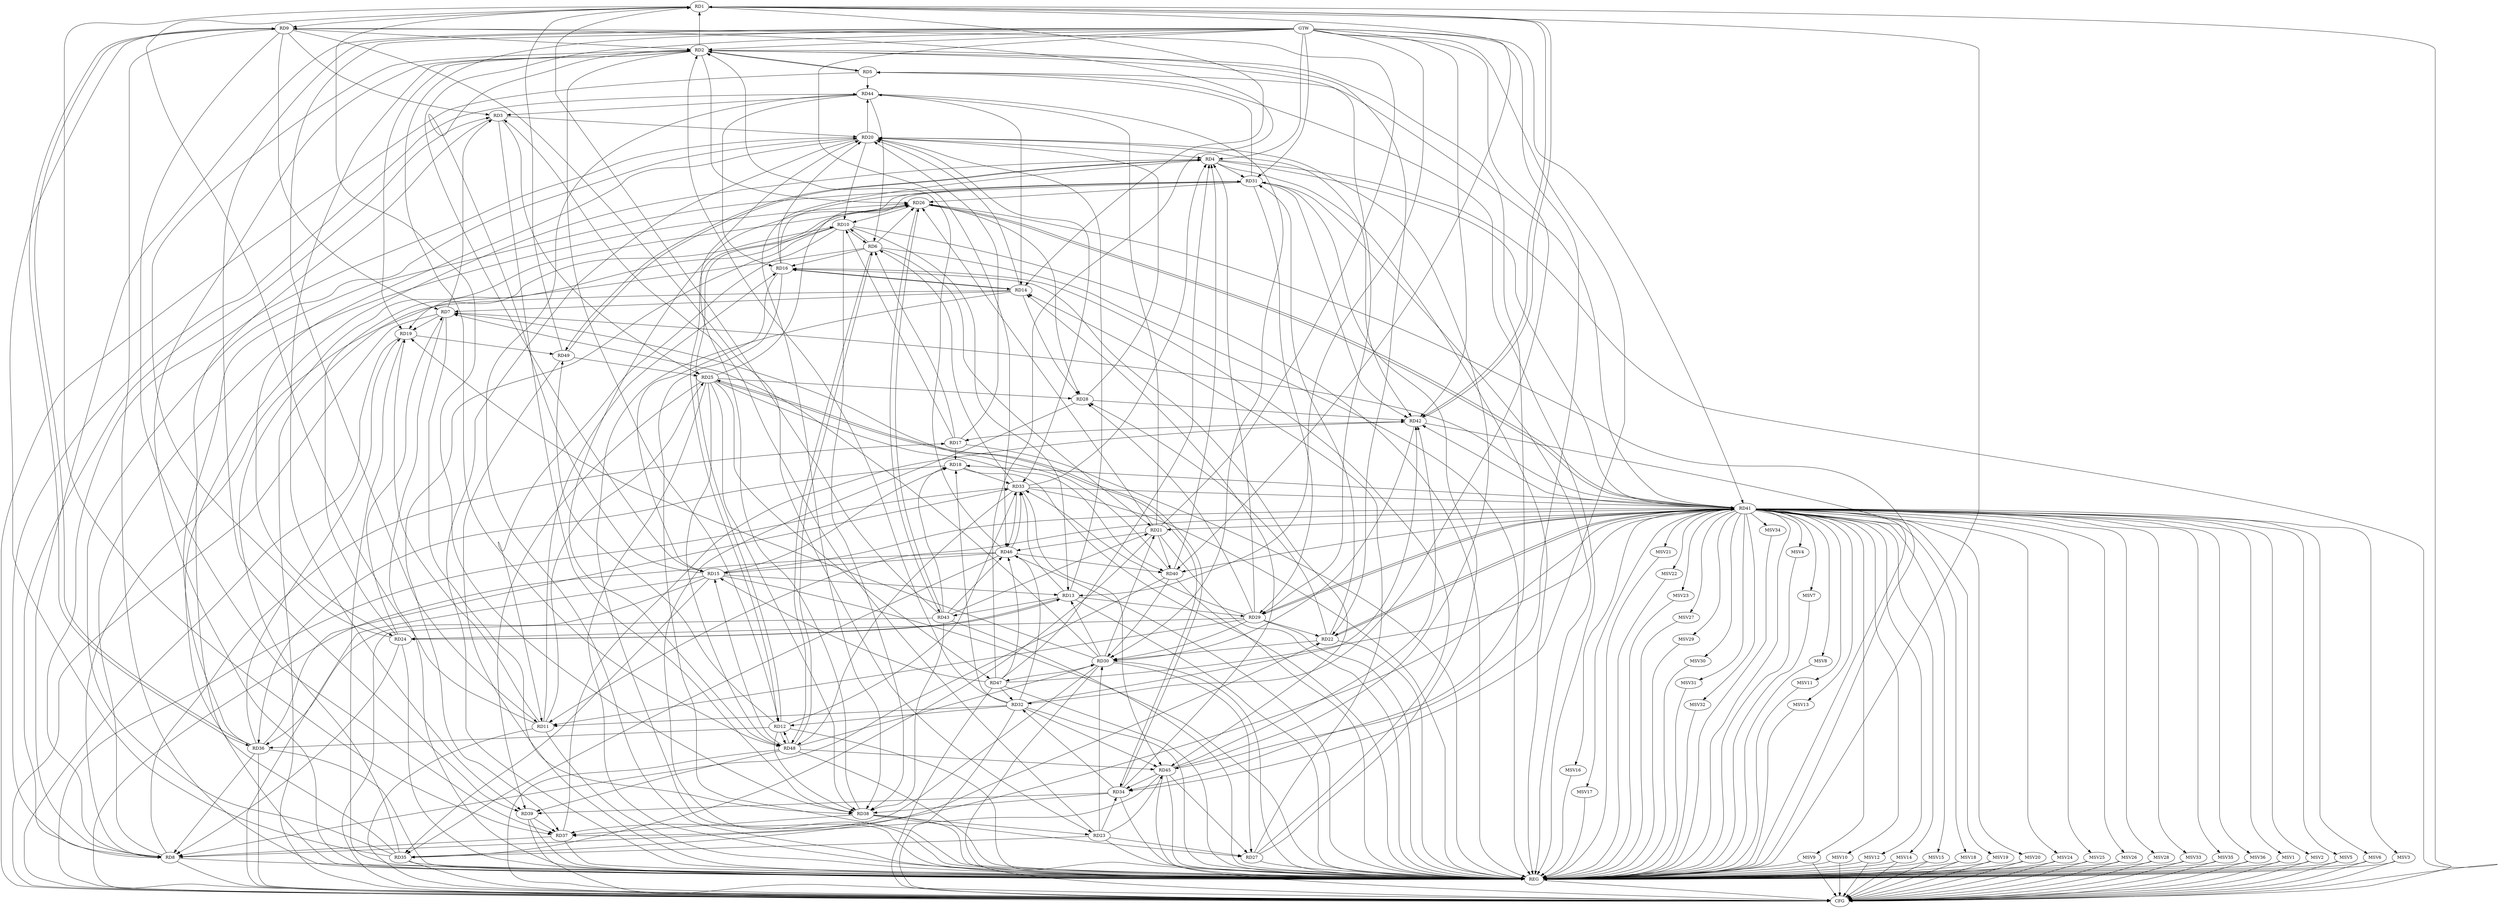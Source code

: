 strict digraph G {
  RD1 [ label="RD1" ];
  RD2 [ label="RD2" ];
  RD3 [ label="RD3" ];
  RD4 [ label="RD4" ];
  RD5 [ label="RD5" ];
  RD6 [ label="RD6" ];
  RD7 [ label="RD7" ];
  RD8 [ label="RD8" ];
  RD9 [ label="RD9" ];
  RD10 [ label="RD10" ];
  RD11 [ label="RD11" ];
  RD12 [ label="RD12" ];
  RD13 [ label="RD13" ];
  RD14 [ label="RD14" ];
  RD15 [ label="RD15" ];
  RD16 [ label="RD16" ];
  RD17 [ label="RD17" ];
  RD18 [ label="RD18" ];
  RD19 [ label="RD19" ];
  RD20 [ label="RD20" ];
  RD21 [ label="RD21" ];
  RD22 [ label="RD22" ];
  RD23 [ label="RD23" ];
  RD24 [ label="RD24" ];
  RD25 [ label="RD25" ];
  RD26 [ label="RD26" ];
  RD27 [ label="RD27" ];
  RD28 [ label="RD28" ];
  RD29 [ label="RD29" ];
  RD30 [ label="RD30" ];
  RD31 [ label="RD31" ];
  RD32 [ label="RD32" ];
  RD33 [ label="RD33" ];
  RD34 [ label="RD34" ];
  RD35 [ label="RD35" ];
  RD36 [ label="RD36" ];
  RD37 [ label="RD37" ];
  RD38 [ label="RD38" ];
  RD39 [ label="RD39" ];
  RD40 [ label="RD40" ];
  RD41 [ label="RD41" ];
  RD42 [ label="RD42" ];
  RD43 [ label="RD43" ];
  RD44 [ label="RD44" ];
  RD45 [ label="RD45" ];
  RD46 [ label="RD46" ];
  RD47 [ label="RD47" ];
  RD48 [ label="RD48" ];
  RD49 [ label="RD49" ];
  GTW [ label="GTW" ];
  REG [ label="REG" ];
  CFG [ label="CFG" ];
  MSV1 [ label="MSV1" ];
  MSV2 [ label="MSV2" ];
  MSV3 [ label="MSV3" ];
  MSV4 [ label="MSV4" ];
  MSV5 [ label="MSV5" ];
  MSV6 [ label="MSV6" ];
  MSV7 [ label="MSV7" ];
  MSV8 [ label="MSV8" ];
  MSV9 [ label="MSV9" ];
  MSV10 [ label="MSV10" ];
  MSV11 [ label="MSV11" ];
  MSV12 [ label="MSV12" ];
  MSV13 [ label="MSV13" ];
  MSV14 [ label="MSV14" ];
  MSV15 [ label="MSV15" ];
  MSV16 [ label="MSV16" ];
  MSV17 [ label="MSV17" ];
  MSV18 [ label="MSV18" ];
  MSV19 [ label="MSV19" ];
  MSV20 [ label="MSV20" ];
  MSV21 [ label="MSV21" ];
  MSV22 [ label="MSV22" ];
  MSV23 [ label="MSV23" ];
  MSV24 [ label="MSV24" ];
  MSV25 [ label="MSV25" ];
  MSV26 [ label="MSV26" ];
  MSV27 [ label="MSV27" ];
  MSV28 [ label="MSV28" ];
  MSV29 [ label="MSV29" ];
  MSV30 [ label="MSV30" ];
  MSV31 [ label="MSV31" ];
  MSV32 [ label="MSV32" ];
  MSV33 [ label="MSV33" ];
  MSV34 [ label="MSV34" ];
  MSV35 [ label="MSV35" ];
  MSV36 [ label="MSV36" ];
  RD2 -> RD1;
  RD1 -> RD9;
  RD11 -> RD1;
  RD1 -> RD14;
  RD1 -> RD37;
  RD1 -> RD38;
  RD1 -> RD40;
  RD1 -> RD42;
  RD42 -> RD1;
  RD43 -> RD1;
  RD49 -> RD1;
  RD2 -> RD5;
  RD5 -> RD2;
  RD9 -> RD2;
  RD2 -> RD12;
  RD15 -> RD2;
  RD2 -> RD19;
  RD2 -> RD22;
  RD24 -> RD2;
  RD2 -> RD26;
  RD2 -> RD29;
  RD32 -> RD2;
  RD2 -> RD34;
  RD2 -> RD39;
  RD46 -> RD2;
  RD7 -> RD3;
  RD8 -> RD3;
  RD9 -> RD3;
  RD3 -> RD20;
  RD23 -> RD3;
  RD3 -> RD25;
  RD3 -> RD38;
  RD44 -> RD3;
  RD20 -> RD4;
  RD29 -> RD4;
  RD4 -> RD31;
  RD33 -> RD4;
  RD35 -> RD4;
  RD4 -> RD38;
  RD40 -> RD4;
  RD4 -> RD41;
  RD47 -> RD4;
  RD4 -> RD49;
  RD49 -> RD4;
  RD31 -> RD5;
  RD41 -> RD5;
  RD5 -> RD44;
  RD6 -> RD10;
  RD10 -> RD6;
  RD6 -> RD16;
  RD17 -> RD6;
  RD6 -> RD21;
  RD6 -> RD26;
  RD33 -> RD6;
  RD44 -> RD6;
  RD6 -> RD48;
  RD48 -> RD6;
  RD9 -> RD7;
  RD14 -> RD7;
  RD7 -> RD19;
  RD24 -> RD7;
  RD30 -> RD7;
  RD7 -> RD38;
  RD40 -> RD7;
  RD7 -> RD41;
  RD14 -> RD8;
  RD8 -> RD17;
  RD20 -> RD8;
  RD24 -> RD8;
  RD8 -> RD26;
  RD36 -> RD8;
  RD37 -> RD8;
  RD40 -> RD8;
  RD8 -> RD44;
  RD45 -> RD8;
  RD21 -> RD9;
  RD9 -> RD23;
  RD35 -> RD9;
  RD9 -> RD36;
  RD36 -> RD9;
  RD9 -> RD37;
  RD47 -> RD9;
  RD10 -> RD11;
  RD10 -> RD13;
  RD17 -> RD10;
  RD10 -> RD19;
  RD20 -> RD10;
  RD24 -> RD10;
  RD26 -> RD10;
  RD10 -> RD37;
  RD10 -> RD38;
  RD11 -> RD16;
  RD11 -> RD19;
  RD11 -> RD25;
  RD29 -> RD11;
  RD32 -> RD11;
  RD41 -> RD11;
  RD12 -> RD26;
  RD26 -> RD12;
  RD32 -> RD12;
  RD12 -> RD33;
  RD12 -> RD36;
  RD12 -> RD38;
  RD12 -> RD48;
  RD48 -> RD12;
  RD12 -> RD49;
  RD15 -> RD13;
  RD13 -> RD20;
  RD13 -> RD24;
  RD24 -> RD13;
  RD13 -> RD29;
  RD30 -> RD13;
  RD13 -> RD33;
  RD13 -> RD43;
  RD14 -> RD16;
  RD16 -> RD14;
  RD14 -> RD20;
  RD27 -> RD14;
  RD14 -> RD28;
  RD34 -> RD14;
  RD44 -> RD14;
  RD16 -> RD15;
  RD15 -> RD18;
  RD15 -> RD35;
  RD15 -> RD36;
  RD15 -> RD41;
  RD46 -> RD15;
  RD47 -> RD15;
  RD48 -> RD15;
  RD16 -> RD20;
  RD27 -> RD16;
  RD16 -> RD31;
  RD44 -> RD16;
  RD16 -> RD45;
  RD17 -> RD18;
  RD17 -> RD20;
  RD42 -> RD17;
  RD32 -> RD18;
  RD18 -> RD33;
  RD18 -> RD36;
  RD41 -> RD18;
  RD43 -> RD18;
  RD30 -> RD19;
  RD36 -> RD19;
  RD19 -> RD49;
  RD20 -> RD24;
  RD28 -> RD20;
  RD20 -> RD33;
  RD35 -> RD20;
  RD38 -> RD20;
  RD20 -> RD42;
  RD20 -> RD44;
  RD45 -> RD20;
  RD21 -> RD26;
  RD30 -> RD21;
  RD21 -> RD35;
  RD21 -> RD40;
  RD41 -> RD21;
  RD43 -> RD21;
  RD21 -> RD44;
  RD21 -> RD46;
  RD22 -> RD28;
  RD29 -> RD22;
  RD22 -> RD30;
  RD22 -> RD31;
  RD35 -> RD22;
  RD22 -> RD41;
  RD41 -> RD22;
  RD23 -> RD27;
  RD23 -> RD30;
  RD23 -> RD34;
  RD23 -> RD35;
  RD38 -> RD23;
  RD23 -> RD45;
  RD29 -> RD24;
  RD25 -> RD28;
  RD25 -> RD31;
  RD25 -> RD34;
  RD34 -> RD25;
  RD25 -> RD38;
  RD25 -> RD39;
  RD25 -> RD40;
  RD25 -> RD47;
  RD25 -> RD48;
  RD49 -> RD25;
  RD26 -> RD28;
  RD31 -> RD26;
  RD35 -> RD26;
  RD26 -> RD41;
  RD41 -> RD26;
  RD26 -> RD43;
  RD43 -> RD26;
  RD30 -> RD27;
  RD27 -> RD31;
  RD38 -> RD27;
  RD45 -> RD27;
  RD29 -> RD28;
  RD28 -> RD42;
  RD29 -> RD30;
  RD31 -> RD29;
  RD29 -> RD33;
  RD29 -> RD41;
  RD41 -> RD29;
  RD30 -> RD37;
  RD40 -> RD30;
  RD42 -> RD30;
  RD44 -> RD30;
  RD30 -> RD47;
  RD48 -> RD30;
  RD36 -> RD31;
  RD31 -> RD42;
  RD31 -> RD48;
  RD34 -> RD32;
  RD32 -> RD42;
  RD32 -> RD45;
  RD32 -> RD46;
  RD47 -> RD32;
  RD36 -> RD33;
  RD33 -> RD41;
  RD33 -> RD45;
  RD33 -> RD46;
  RD46 -> RD33;
  RD33 -> RD48;
  RD34 -> RD38;
  RD34 -> RD39;
  RD45 -> RD34;
  RD46 -> RD35;
  RD38 -> RD37;
  RD39 -> RD37;
  RD41 -> RD37;
  RD37 -> RD42;
  RD43 -> RD38;
  RD48 -> RD39;
  RD41 -> RD40;
  RD46 -> RD40;
  RD41 -> RD42;
  RD47 -> RD41;
  RD45 -> RD42;
  RD43 -> RD46;
  RD48 -> RD45;
  RD47 -> RD46;
  GTW -> RD32;
  GTW -> RD4;
  GTW -> RD15;
  GTW -> RD45;
  GTW -> RD41;
  GTW -> RD42;
  GTW -> RD46;
  GTW -> RD39;
  GTW -> RD11;
  GTW -> RD8;
  GTW -> RD2;
  GTW -> RD13;
  GTW -> RD34;
  GTW -> RD31;
  GTW -> RD48;
  RD1 -> REG;
  RD2 -> REG;
  RD3 -> REG;
  RD4 -> REG;
  RD5 -> REG;
  RD6 -> REG;
  RD7 -> REG;
  RD8 -> REG;
  RD9 -> REG;
  RD10 -> REG;
  RD11 -> REG;
  RD12 -> REG;
  RD13 -> REG;
  RD14 -> REG;
  RD15 -> REG;
  RD16 -> REG;
  RD17 -> REG;
  RD18 -> REG;
  RD19 -> REG;
  RD20 -> REG;
  RD21 -> REG;
  RD22 -> REG;
  RD23 -> REG;
  RD24 -> REG;
  RD25 -> REG;
  RD26 -> REG;
  RD27 -> REG;
  RD28 -> REG;
  RD29 -> REG;
  RD30 -> REG;
  RD31 -> REG;
  RD32 -> REG;
  RD33 -> REG;
  RD34 -> REG;
  RD35 -> REG;
  RD36 -> REG;
  RD37 -> REG;
  RD38 -> REG;
  RD39 -> REG;
  RD40 -> REG;
  RD41 -> REG;
  RD42 -> REG;
  RD43 -> REG;
  RD44 -> REG;
  RD45 -> REG;
  RD46 -> REG;
  RD47 -> REG;
  RD48 -> REG;
  RD49 -> REG;
  RD5 -> CFG;
  RD30 -> CFG;
  RD43 -> CFG;
  RD4 -> CFG;
  RD15 -> CFG;
  RD8 -> CFG;
  RD47 -> CFG;
  RD45 -> CFG;
  RD11 -> CFG;
  RD6 -> CFG;
  RD39 -> CFG;
  RD36 -> CFG;
  RD48 -> CFG;
  RD35 -> CFG;
  RD33 -> CFG;
  RD1 -> CFG;
  RD19 -> CFG;
  RD7 -> CFG;
  RD46 -> CFG;
  RD32 -> CFG;
  REG -> CFG;
  RD41 -> MSV1;
  RD41 -> MSV2;
  RD41 -> MSV3;
  MSV1 -> REG;
  MSV1 -> CFG;
  MSV2 -> REG;
  MSV2 -> CFG;
  MSV3 -> REG;
  MSV3 -> CFG;
  RD41 -> MSV4;
  MSV4 -> REG;
  RD41 -> MSV5;
  MSV5 -> REG;
  MSV5 -> CFG;
  RD41 -> MSV6;
  MSV6 -> REG;
  MSV6 -> CFG;
  RD41 -> MSV7;
  RD41 -> MSV8;
  RD41 -> MSV9;
  RD41 -> MSV10;
  RD41 -> MSV11;
  MSV7 -> REG;
  MSV8 -> REG;
  MSV9 -> REG;
  MSV9 -> CFG;
  MSV10 -> REG;
  MSV10 -> CFG;
  MSV11 -> REG;
  RD41 -> MSV12;
  RD41 -> MSV13;
  MSV12 -> REG;
  MSV12 -> CFG;
  MSV13 -> REG;
  RD41 -> MSV14;
  RD41 -> MSV15;
  RD41 -> MSV16;
  MSV14 -> REG;
  MSV14 -> CFG;
  MSV15 -> REG;
  MSV15 -> CFG;
  MSV16 -> REG;
  RD41 -> MSV17;
  RD41 -> MSV18;
  MSV17 -> REG;
  MSV18 -> REG;
  MSV18 -> CFG;
  RD41 -> MSV19;
  MSV19 -> REG;
  MSV19 -> CFG;
  RD41 -> MSV20;
  RD41 -> MSV21;
  MSV20 -> REG;
  MSV20 -> CFG;
  MSV21 -> REG;
  RD41 -> MSV22;
  MSV22 -> REG;
  RD41 -> MSV23;
  MSV23 -> REG;
  RD41 -> MSV24;
  RD41 -> MSV25;
  RD41 -> MSV26;
  RD41 -> MSV27;
  RD41 -> MSV28;
  RD41 -> MSV29;
  RD41 -> MSV30;
  MSV24 -> REG;
  MSV24 -> CFG;
  MSV25 -> REG;
  MSV25 -> CFG;
  MSV26 -> REG;
  MSV26 -> CFG;
  MSV27 -> REG;
  MSV28 -> REG;
  MSV28 -> CFG;
  MSV29 -> REG;
  MSV30 -> REG;
  RD41 -> MSV31;
  RD41 -> MSV32;
  RD41 -> MSV33;
  MSV31 -> REG;
  MSV32 -> REG;
  MSV33 -> REG;
  MSV33 -> CFG;
  RD41 -> MSV34;
  RD41 -> MSV35;
  RD41 -> MSV36;
  MSV34 -> REG;
  MSV35 -> REG;
  MSV35 -> CFG;
  MSV36 -> REG;
  MSV36 -> CFG;
}
